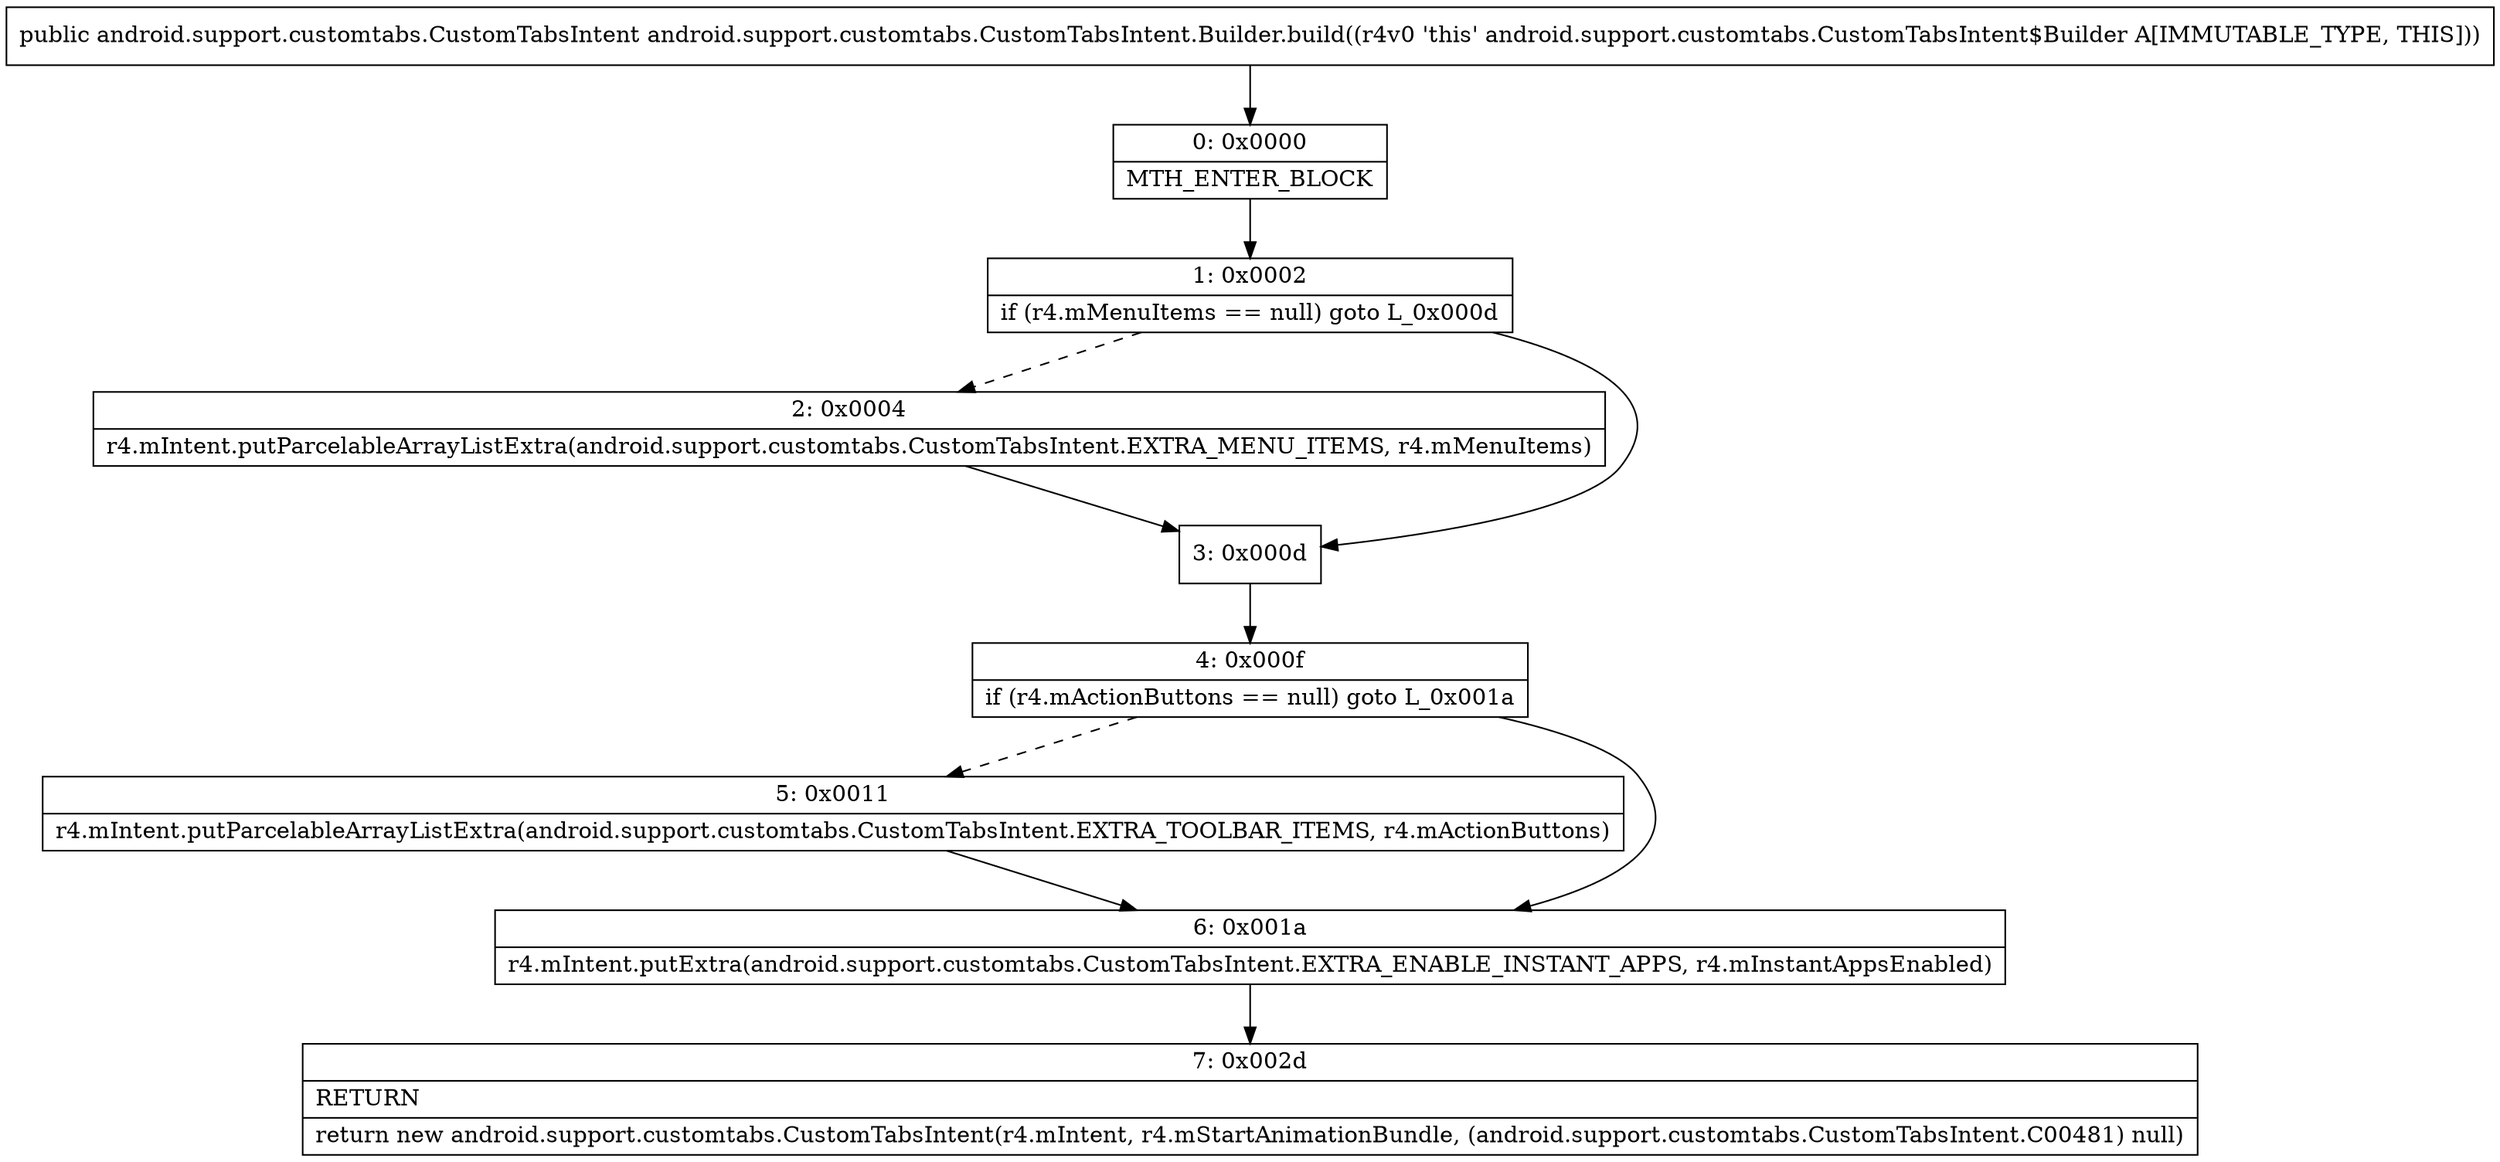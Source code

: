 digraph "CFG forandroid.support.customtabs.CustomTabsIntent.Builder.build()Landroid\/support\/customtabs\/CustomTabsIntent;" {
Node_0 [shape=record,label="{0\:\ 0x0000|MTH_ENTER_BLOCK\l}"];
Node_1 [shape=record,label="{1\:\ 0x0002|if (r4.mMenuItems == null) goto L_0x000d\l}"];
Node_2 [shape=record,label="{2\:\ 0x0004|r4.mIntent.putParcelableArrayListExtra(android.support.customtabs.CustomTabsIntent.EXTRA_MENU_ITEMS, r4.mMenuItems)\l}"];
Node_3 [shape=record,label="{3\:\ 0x000d}"];
Node_4 [shape=record,label="{4\:\ 0x000f|if (r4.mActionButtons == null) goto L_0x001a\l}"];
Node_5 [shape=record,label="{5\:\ 0x0011|r4.mIntent.putParcelableArrayListExtra(android.support.customtabs.CustomTabsIntent.EXTRA_TOOLBAR_ITEMS, r4.mActionButtons)\l}"];
Node_6 [shape=record,label="{6\:\ 0x001a|r4.mIntent.putExtra(android.support.customtabs.CustomTabsIntent.EXTRA_ENABLE_INSTANT_APPS, r4.mInstantAppsEnabled)\l}"];
Node_7 [shape=record,label="{7\:\ 0x002d|RETURN\l|return new android.support.customtabs.CustomTabsIntent(r4.mIntent, r4.mStartAnimationBundle, (android.support.customtabs.CustomTabsIntent.C00481) null)\l}"];
MethodNode[shape=record,label="{public android.support.customtabs.CustomTabsIntent android.support.customtabs.CustomTabsIntent.Builder.build((r4v0 'this' android.support.customtabs.CustomTabsIntent$Builder A[IMMUTABLE_TYPE, THIS])) }"];
MethodNode -> Node_0;
Node_0 -> Node_1;
Node_1 -> Node_2[style=dashed];
Node_1 -> Node_3;
Node_2 -> Node_3;
Node_3 -> Node_4;
Node_4 -> Node_5[style=dashed];
Node_4 -> Node_6;
Node_5 -> Node_6;
Node_6 -> Node_7;
}

